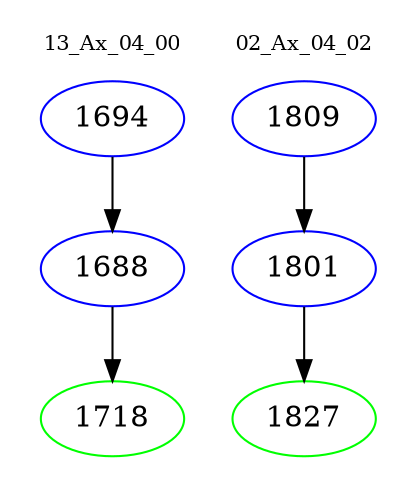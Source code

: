 digraph{
subgraph cluster_0 {
color = white
label = "13_Ax_04_00";
fontsize=10;
T0_1694 [label="1694", color="blue"]
T0_1694 -> T0_1688 [color="black"]
T0_1688 [label="1688", color="blue"]
T0_1688 -> T0_1718 [color="black"]
T0_1718 [label="1718", color="green"]
}
subgraph cluster_1 {
color = white
label = "02_Ax_04_02";
fontsize=10;
T1_1809 [label="1809", color="blue"]
T1_1809 -> T1_1801 [color="black"]
T1_1801 [label="1801", color="blue"]
T1_1801 -> T1_1827 [color="black"]
T1_1827 [label="1827", color="green"]
}
}
